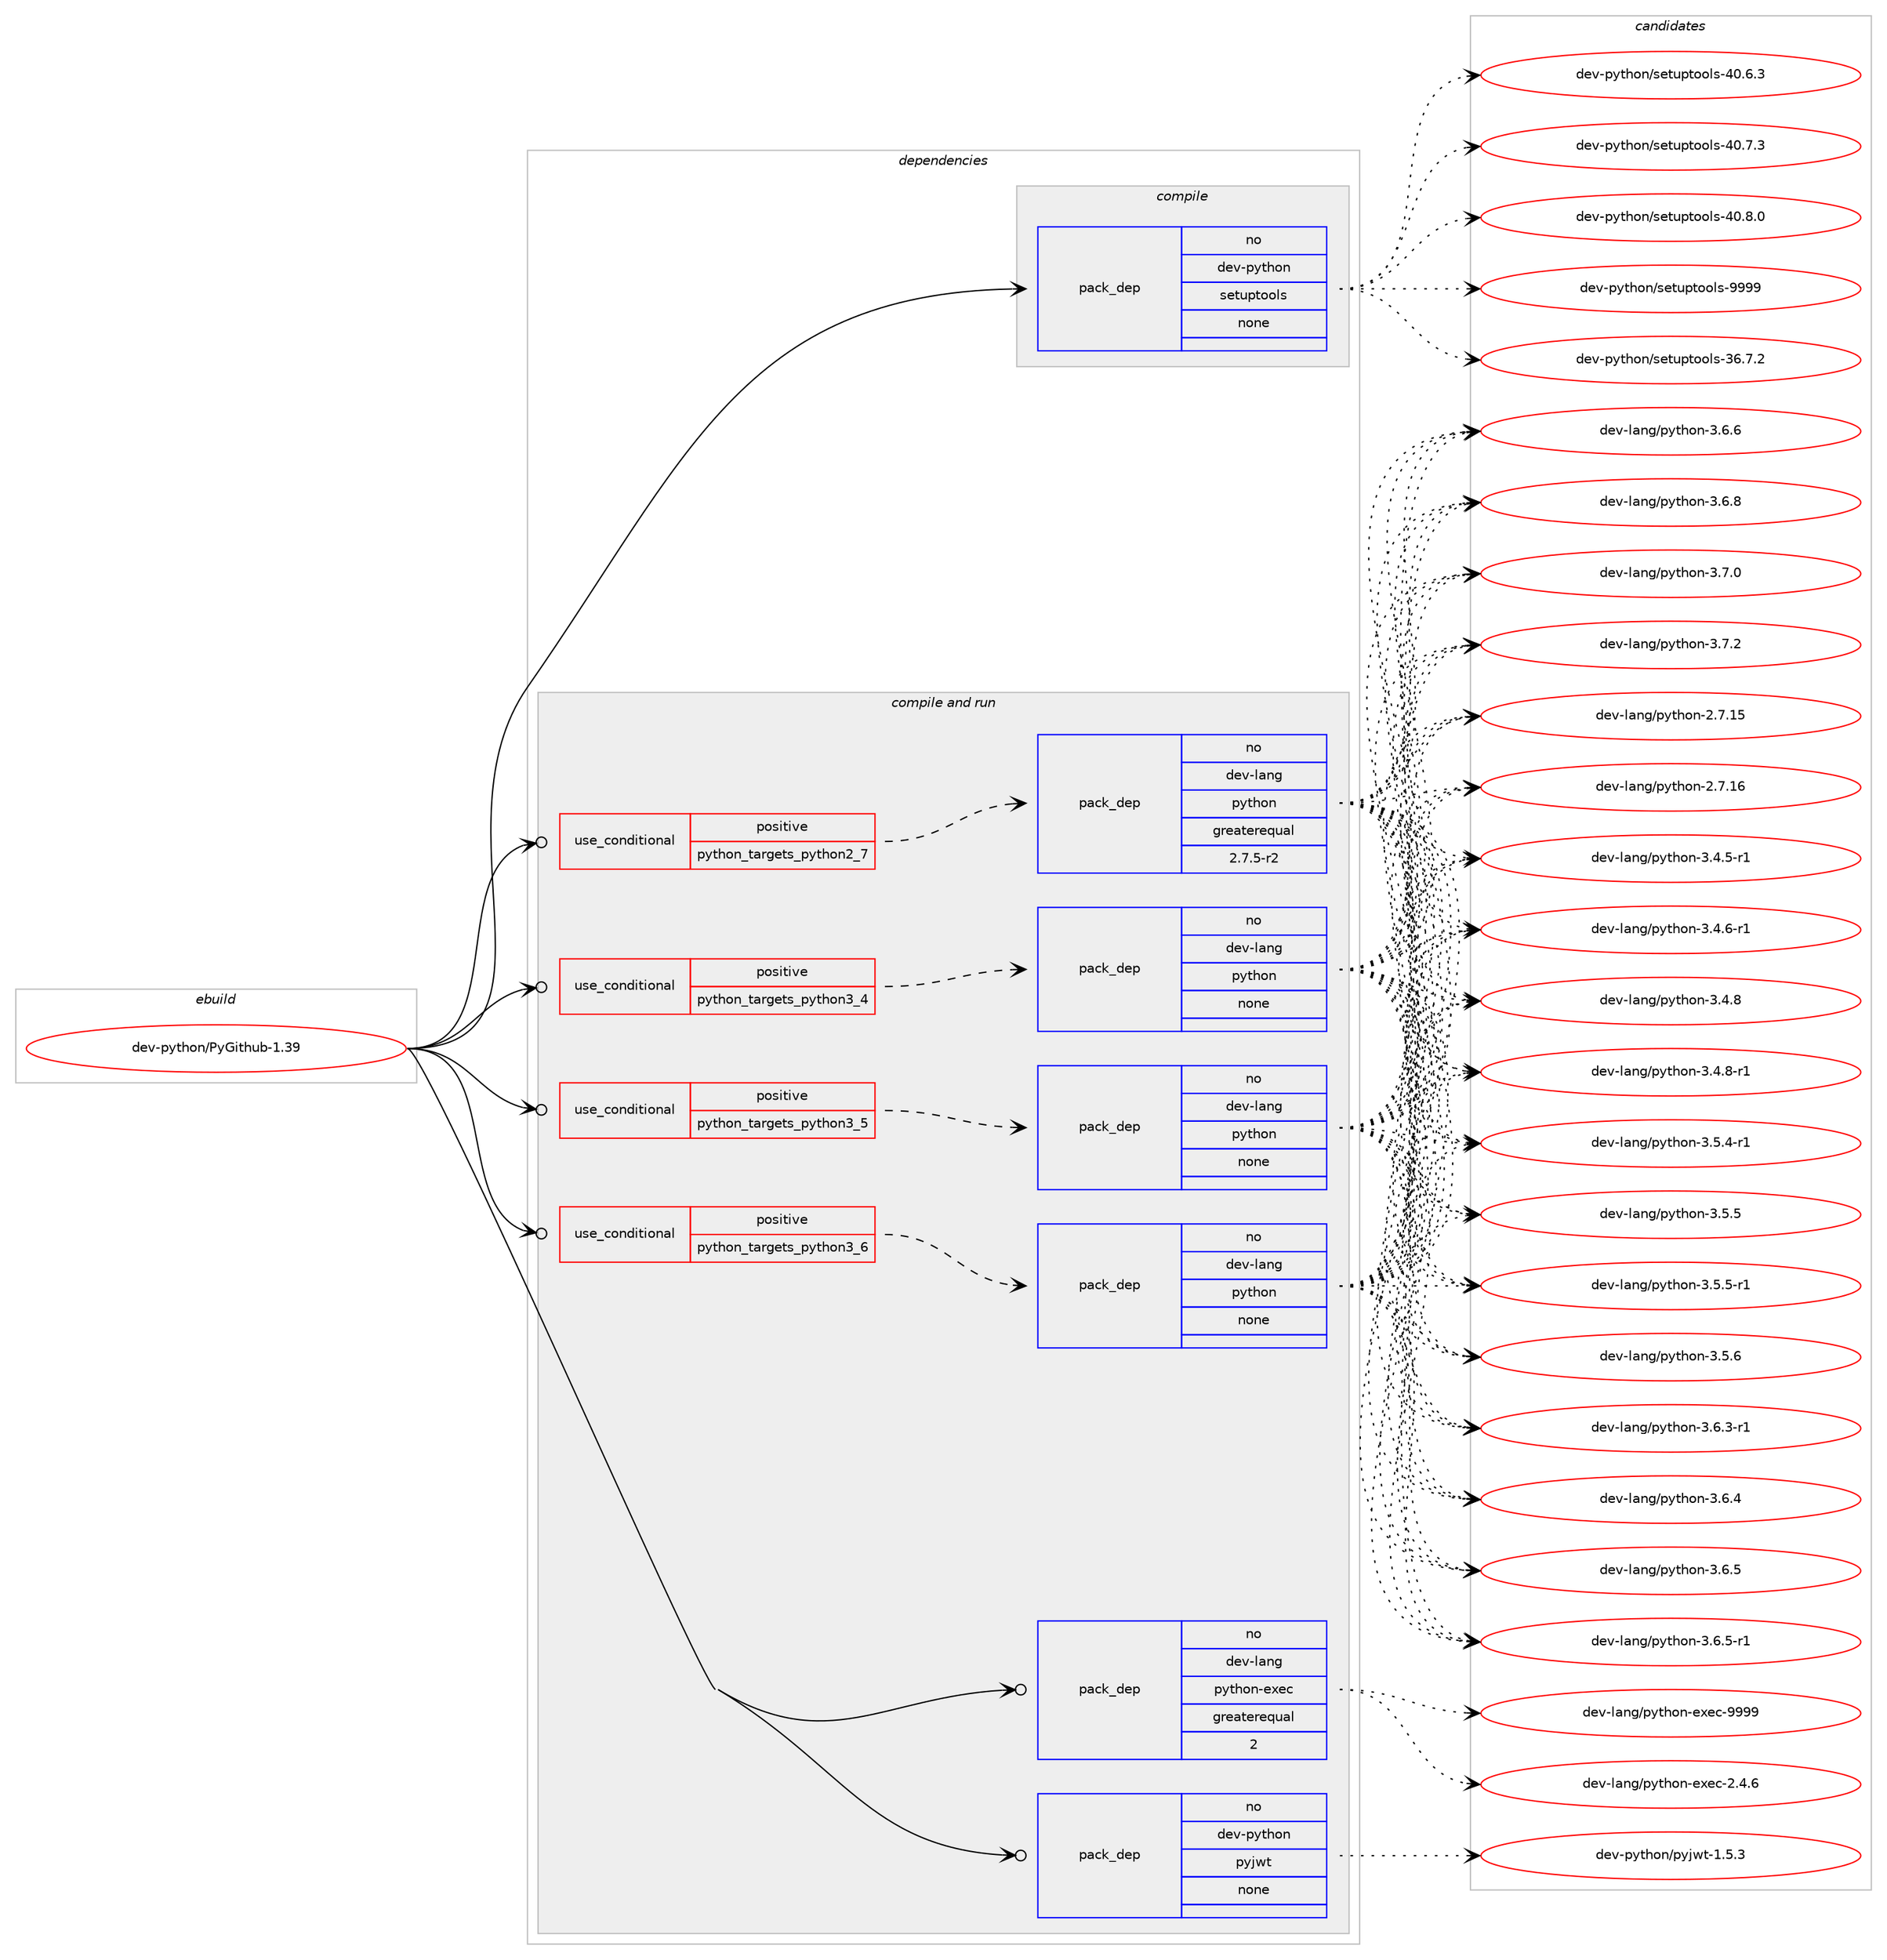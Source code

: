 digraph prolog {

# *************
# Graph options
# *************

newrank=true;
concentrate=true;
compound=true;
graph [rankdir=LR,fontname=Helvetica,fontsize=10,ranksep=1.5];#, ranksep=2.5, nodesep=0.2];
edge  [arrowhead=vee];
node  [fontname=Helvetica,fontsize=10];

# **********
# The ebuild
# **********

subgraph cluster_leftcol {
color=gray;
rank=same;
label=<<i>ebuild</i>>;
id [label="dev-python/PyGithub-1.39", color=red, width=4, href="../dev-python/PyGithub-1.39.svg"];
}

# ****************
# The dependencies
# ****************

subgraph cluster_midcol {
color=gray;
label=<<i>dependencies</i>>;
subgraph cluster_compile {
fillcolor="#eeeeee";
style=filled;
label=<<i>compile</i>>;
subgraph pack1003469 {
dependency1397071 [label=<<TABLE BORDER="0" CELLBORDER="1" CELLSPACING="0" CELLPADDING="4" WIDTH="220"><TR><TD ROWSPAN="6" CELLPADDING="30">pack_dep</TD></TR><TR><TD WIDTH="110">no</TD></TR><TR><TD>dev-python</TD></TR><TR><TD>setuptools</TD></TR><TR><TD>none</TD></TR><TR><TD></TD></TR></TABLE>>, shape=none, color=blue];
}
id:e -> dependency1397071:w [weight=20,style="solid",arrowhead="vee"];
}
subgraph cluster_compileandrun {
fillcolor="#eeeeee";
style=filled;
label=<<i>compile and run</i>>;
subgraph cond370378 {
dependency1397072 [label=<<TABLE BORDER="0" CELLBORDER="1" CELLSPACING="0" CELLPADDING="4"><TR><TD ROWSPAN="3" CELLPADDING="10">use_conditional</TD></TR><TR><TD>positive</TD></TR><TR><TD>python_targets_python2_7</TD></TR></TABLE>>, shape=none, color=red];
subgraph pack1003470 {
dependency1397073 [label=<<TABLE BORDER="0" CELLBORDER="1" CELLSPACING="0" CELLPADDING="4" WIDTH="220"><TR><TD ROWSPAN="6" CELLPADDING="30">pack_dep</TD></TR><TR><TD WIDTH="110">no</TD></TR><TR><TD>dev-lang</TD></TR><TR><TD>python</TD></TR><TR><TD>greaterequal</TD></TR><TR><TD>2.7.5-r2</TD></TR></TABLE>>, shape=none, color=blue];
}
dependency1397072:e -> dependency1397073:w [weight=20,style="dashed",arrowhead="vee"];
}
id:e -> dependency1397072:w [weight=20,style="solid",arrowhead="odotvee"];
subgraph cond370379 {
dependency1397074 [label=<<TABLE BORDER="0" CELLBORDER="1" CELLSPACING="0" CELLPADDING="4"><TR><TD ROWSPAN="3" CELLPADDING="10">use_conditional</TD></TR><TR><TD>positive</TD></TR><TR><TD>python_targets_python3_4</TD></TR></TABLE>>, shape=none, color=red];
subgraph pack1003471 {
dependency1397075 [label=<<TABLE BORDER="0" CELLBORDER="1" CELLSPACING="0" CELLPADDING="4" WIDTH="220"><TR><TD ROWSPAN="6" CELLPADDING="30">pack_dep</TD></TR><TR><TD WIDTH="110">no</TD></TR><TR><TD>dev-lang</TD></TR><TR><TD>python</TD></TR><TR><TD>none</TD></TR><TR><TD></TD></TR></TABLE>>, shape=none, color=blue];
}
dependency1397074:e -> dependency1397075:w [weight=20,style="dashed",arrowhead="vee"];
}
id:e -> dependency1397074:w [weight=20,style="solid",arrowhead="odotvee"];
subgraph cond370380 {
dependency1397076 [label=<<TABLE BORDER="0" CELLBORDER="1" CELLSPACING="0" CELLPADDING="4"><TR><TD ROWSPAN="3" CELLPADDING="10">use_conditional</TD></TR><TR><TD>positive</TD></TR><TR><TD>python_targets_python3_5</TD></TR></TABLE>>, shape=none, color=red];
subgraph pack1003472 {
dependency1397077 [label=<<TABLE BORDER="0" CELLBORDER="1" CELLSPACING="0" CELLPADDING="4" WIDTH="220"><TR><TD ROWSPAN="6" CELLPADDING="30">pack_dep</TD></TR><TR><TD WIDTH="110">no</TD></TR><TR><TD>dev-lang</TD></TR><TR><TD>python</TD></TR><TR><TD>none</TD></TR><TR><TD></TD></TR></TABLE>>, shape=none, color=blue];
}
dependency1397076:e -> dependency1397077:w [weight=20,style="dashed",arrowhead="vee"];
}
id:e -> dependency1397076:w [weight=20,style="solid",arrowhead="odotvee"];
subgraph cond370381 {
dependency1397078 [label=<<TABLE BORDER="0" CELLBORDER="1" CELLSPACING="0" CELLPADDING="4"><TR><TD ROWSPAN="3" CELLPADDING="10">use_conditional</TD></TR><TR><TD>positive</TD></TR><TR><TD>python_targets_python3_6</TD></TR></TABLE>>, shape=none, color=red];
subgraph pack1003473 {
dependency1397079 [label=<<TABLE BORDER="0" CELLBORDER="1" CELLSPACING="0" CELLPADDING="4" WIDTH="220"><TR><TD ROWSPAN="6" CELLPADDING="30">pack_dep</TD></TR><TR><TD WIDTH="110">no</TD></TR><TR><TD>dev-lang</TD></TR><TR><TD>python</TD></TR><TR><TD>none</TD></TR><TR><TD></TD></TR></TABLE>>, shape=none, color=blue];
}
dependency1397078:e -> dependency1397079:w [weight=20,style="dashed",arrowhead="vee"];
}
id:e -> dependency1397078:w [weight=20,style="solid",arrowhead="odotvee"];
subgraph pack1003474 {
dependency1397080 [label=<<TABLE BORDER="0" CELLBORDER="1" CELLSPACING="0" CELLPADDING="4" WIDTH="220"><TR><TD ROWSPAN="6" CELLPADDING="30">pack_dep</TD></TR><TR><TD WIDTH="110">no</TD></TR><TR><TD>dev-lang</TD></TR><TR><TD>python-exec</TD></TR><TR><TD>greaterequal</TD></TR><TR><TD>2</TD></TR></TABLE>>, shape=none, color=blue];
}
id:e -> dependency1397080:w [weight=20,style="solid",arrowhead="odotvee"];
subgraph pack1003475 {
dependency1397081 [label=<<TABLE BORDER="0" CELLBORDER="1" CELLSPACING="0" CELLPADDING="4" WIDTH="220"><TR><TD ROWSPAN="6" CELLPADDING="30">pack_dep</TD></TR><TR><TD WIDTH="110">no</TD></TR><TR><TD>dev-python</TD></TR><TR><TD>pyjwt</TD></TR><TR><TD>none</TD></TR><TR><TD></TD></TR></TABLE>>, shape=none, color=blue];
}
id:e -> dependency1397081:w [weight=20,style="solid",arrowhead="odotvee"];
}
subgraph cluster_run {
fillcolor="#eeeeee";
style=filled;
label=<<i>run</i>>;
}
}

# **************
# The candidates
# **************

subgraph cluster_choices {
rank=same;
color=gray;
label=<<i>candidates</i>>;

subgraph choice1003469 {
color=black;
nodesep=1;
choice100101118451121211161041111104711510111611711211611111110811545515446554650 [label="dev-python/setuptools-36.7.2", color=red, width=4,href="../dev-python/setuptools-36.7.2.svg"];
choice100101118451121211161041111104711510111611711211611111110811545524846544651 [label="dev-python/setuptools-40.6.3", color=red, width=4,href="../dev-python/setuptools-40.6.3.svg"];
choice100101118451121211161041111104711510111611711211611111110811545524846554651 [label="dev-python/setuptools-40.7.3", color=red, width=4,href="../dev-python/setuptools-40.7.3.svg"];
choice100101118451121211161041111104711510111611711211611111110811545524846564648 [label="dev-python/setuptools-40.8.0", color=red, width=4,href="../dev-python/setuptools-40.8.0.svg"];
choice10010111845112121116104111110471151011161171121161111111081154557575757 [label="dev-python/setuptools-9999", color=red, width=4,href="../dev-python/setuptools-9999.svg"];
dependency1397071:e -> choice100101118451121211161041111104711510111611711211611111110811545515446554650:w [style=dotted,weight="100"];
dependency1397071:e -> choice100101118451121211161041111104711510111611711211611111110811545524846544651:w [style=dotted,weight="100"];
dependency1397071:e -> choice100101118451121211161041111104711510111611711211611111110811545524846554651:w [style=dotted,weight="100"];
dependency1397071:e -> choice100101118451121211161041111104711510111611711211611111110811545524846564648:w [style=dotted,weight="100"];
dependency1397071:e -> choice10010111845112121116104111110471151011161171121161111111081154557575757:w [style=dotted,weight="100"];
}
subgraph choice1003470 {
color=black;
nodesep=1;
choice10010111845108971101034711212111610411111045504655464953 [label="dev-lang/python-2.7.15", color=red, width=4,href="../dev-lang/python-2.7.15.svg"];
choice10010111845108971101034711212111610411111045504655464954 [label="dev-lang/python-2.7.16", color=red, width=4,href="../dev-lang/python-2.7.16.svg"];
choice1001011184510897110103471121211161041111104551465246534511449 [label="dev-lang/python-3.4.5-r1", color=red, width=4,href="../dev-lang/python-3.4.5-r1.svg"];
choice1001011184510897110103471121211161041111104551465246544511449 [label="dev-lang/python-3.4.6-r1", color=red, width=4,href="../dev-lang/python-3.4.6-r1.svg"];
choice100101118451089711010347112121116104111110455146524656 [label="dev-lang/python-3.4.8", color=red, width=4,href="../dev-lang/python-3.4.8.svg"];
choice1001011184510897110103471121211161041111104551465246564511449 [label="dev-lang/python-3.4.8-r1", color=red, width=4,href="../dev-lang/python-3.4.8-r1.svg"];
choice1001011184510897110103471121211161041111104551465346524511449 [label="dev-lang/python-3.5.4-r1", color=red, width=4,href="../dev-lang/python-3.5.4-r1.svg"];
choice100101118451089711010347112121116104111110455146534653 [label="dev-lang/python-3.5.5", color=red, width=4,href="../dev-lang/python-3.5.5.svg"];
choice1001011184510897110103471121211161041111104551465346534511449 [label="dev-lang/python-3.5.5-r1", color=red, width=4,href="../dev-lang/python-3.5.5-r1.svg"];
choice100101118451089711010347112121116104111110455146534654 [label="dev-lang/python-3.5.6", color=red, width=4,href="../dev-lang/python-3.5.6.svg"];
choice1001011184510897110103471121211161041111104551465446514511449 [label="dev-lang/python-3.6.3-r1", color=red, width=4,href="../dev-lang/python-3.6.3-r1.svg"];
choice100101118451089711010347112121116104111110455146544652 [label="dev-lang/python-3.6.4", color=red, width=4,href="../dev-lang/python-3.6.4.svg"];
choice100101118451089711010347112121116104111110455146544653 [label="dev-lang/python-3.6.5", color=red, width=4,href="../dev-lang/python-3.6.5.svg"];
choice1001011184510897110103471121211161041111104551465446534511449 [label="dev-lang/python-3.6.5-r1", color=red, width=4,href="../dev-lang/python-3.6.5-r1.svg"];
choice100101118451089711010347112121116104111110455146544654 [label="dev-lang/python-3.6.6", color=red, width=4,href="../dev-lang/python-3.6.6.svg"];
choice100101118451089711010347112121116104111110455146544656 [label="dev-lang/python-3.6.8", color=red, width=4,href="../dev-lang/python-3.6.8.svg"];
choice100101118451089711010347112121116104111110455146554648 [label="dev-lang/python-3.7.0", color=red, width=4,href="../dev-lang/python-3.7.0.svg"];
choice100101118451089711010347112121116104111110455146554650 [label="dev-lang/python-3.7.2", color=red, width=4,href="../dev-lang/python-3.7.2.svg"];
dependency1397073:e -> choice10010111845108971101034711212111610411111045504655464953:w [style=dotted,weight="100"];
dependency1397073:e -> choice10010111845108971101034711212111610411111045504655464954:w [style=dotted,weight="100"];
dependency1397073:e -> choice1001011184510897110103471121211161041111104551465246534511449:w [style=dotted,weight="100"];
dependency1397073:e -> choice1001011184510897110103471121211161041111104551465246544511449:w [style=dotted,weight="100"];
dependency1397073:e -> choice100101118451089711010347112121116104111110455146524656:w [style=dotted,weight="100"];
dependency1397073:e -> choice1001011184510897110103471121211161041111104551465246564511449:w [style=dotted,weight="100"];
dependency1397073:e -> choice1001011184510897110103471121211161041111104551465346524511449:w [style=dotted,weight="100"];
dependency1397073:e -> choice100101118451089711010347112121116104111110455146534653:w [style=dotted,weight="100"];
dependency1397073:e -> choice1001011184510897110103471121211161041111104551465346534511449:w [style=dotted,weight="100"];
dependency1397073:e -> choice100101118451089711010347112121116104111110455146534654:w [style=dotted,weight="100"];
dependency1397073:e -> choice1001011184510897110103471121211161041111104551465446514511449:w [style=dotted,weight="100"];
dependency1397073:e -> choice100101118451089711010347112121116104111110455146544652:w [style=dotted,weight="100"];
dependency1397073:e -> choice100101118451089711010347112121116104111110455146544653:w [style=dotted,weight="100"];
dependency1397073:e -> choice1001011184510897110103471121211161041111104551465446534511449:w [style=dotted,weight="100"];
dependency1397073:e -> choice100101118451089711010347112121116104111110455146544654:w [style=dotted,weight="100"];
dependency1397073:e -> choice100101118451089711010347112121116104111110455146544656:w [style=dotted,weight="100"];
dependency1397073:e -> choice100101118451089711010347112121116104111110455146554648:w [style=dotted,weight="100"];
dependency1397073:e -> choice100101118451089711010347112121116104111110455146554650:w [style=dotted,weight="100"];
}
subgraph choice1003471 {
color=black;
nodesep=1;
choice10010111845108971101034711212111610411111045504655464953 [label="dev-lang/python-2.7.15", color=red, width=4,href="../dev-lang/python-2.7.15.svg"];
choice10010111845108971101034711212111610411111045504655464954 [label="dev-lang/python-2.7.16", color=red, width=4,href="../dev-lang/python-2.7.16.svg"];
choice1001011184510897110103471121211161041111104551465246534511449 [label="dev-lang/python-3.4.5-r1", color=red, width=4,href="../dev-lang/python-3.4.5-r1.svg"];
choice1001011184510897110103471121211161041111104551465246544511449 [label="dev-lang/python-3.4.6-r1", color=red, width=4,href="../dev-lang/python-3.4.6-r1.svg"];
choice100101118451089711010347112121116104111110455146524656 [label="dev-lang/python-3.4.8", color=red, width=4,href="../dev-lang/python-3.4.8.svg"];
choice1001011184510897110103471121211161041111104551465246564511449 [label="dev-lang/python-3.4.8-r1", color=red, width=4,href="../dev-lang/python-3.4.8-r1.svg"];
choice1001011184510897110103471121211161041111104551465346524511449 [label="dev-lang/python-3.5.4-r1", color=red, width=4,href="../dev-lang/python-3.5.4-r1.svg"];
choice100101118451089711010347112121116104111110455146534653 [label="dev-lang/python-3.5.5", color=red, width=4,href="../dev-lang/python-3.5.5.svg"];
choice1001011184510897110103471121211161041111104551465346534511449 [label="dev-lang/python-3.5.5-r1", color=red, width=4,href="../dev-lang/python-3.5.5-r1.svg"];
choice100101118451089711010347112121116104111110455146534654 [label="dev-lang/python-3.5.6", color=red, width=4,href="../dev-lang/python-3.5.6.svg"];
choice1001011184510897110103471121211161041111104551465446514511449 [label="dev-lang/python-3.6.3-r1", color=red, width=4,href="../dev-lang/python-3.6.3-r1.svg"];
choice100101118451089711010347112121116104111110455146544652 [label="dev-lang/python-3.6.4", color=red, width=4,href="../dev-lang/python-3.6.4.svg"];
choice100101118451089711010347112121116104111110455146544653 [label="dev-lang/python-3.6.5", color=red, width=4,href="../dev-lang/python-3.6.5.svg"];
choice1001011184510897110103471121211161041111104551465446534511449 [label="dev-lang/python-3.6.5-r1", color=red, width=4,href="../dev-lang/python-3.6.5-r1.svg"];
choice100101118451089711010347112121116104111110455146544654 [label="dev-lang/python-3.6.6", color=red, width=4,href="../dev-lang/python-3.6.6.svg"];
choice100101118451089711010347112121116104111110455146544656 [label="dev-lang/python-3.6.8", color=red, width=4,href="../dev-lang/python-3.6.8.svg"];
choice100101118451089711010347112121116104111110455146554648 [label="dev-lang/python-3.7.0", color=red, width=4,href="../dev-lang/python-3.7.0.svg"];
choice100101118451089711010347112121116104111110455146554650 [label="dev-lang/python-3.7.2", color=red, width=4,href="../dev-lang/python-3.7.2.svg"];
dependency1397075:e -> choice10010111845108971101034711212111610411111045504655464953:w [style=dotted,weight="100"];
dependency1397075:e -> choice10010111845108971101034711212111610411111045504655464954:w [style=dotted,weight="100"];
dependency1397075:e -> choice1001011184510897110103471121211161041111104551465246534511449:w [style=dotted,weight="100"];
dependency1397075:e -> choice1001011184510897110103471121211161041111104551465246544511449:w [style=dotted,weight="100"];
dependency1397075:e -> choice100101118451089711010347112121116104111110455146524656:w [style=dotted,weight="100"];
dependency1397075:e -> choice1001011184510897110103471121211161041111104551465246564511449:w [style=dotted,weight="100"];
dependency1397075:e -> choice1001011184510897110103471121211161041111104551465346524511449:w [style=dotted,weight="100"];
dependency1397075:e -> choice100101118451089711010347112121116104111110455146534653:w [style=dotted,weight="100"];
dependency1397075:e -> choice1001011184510897110103471121211161041111104551465346534511449:w [style=dotted,weight="100"];
dependency1397075:e -> choice100101118451089711010347112121116104111110455146534654:w [style=dotted,weight="100"];
dependency1397075:e -> choice1001011184510897110103471121211161041111104551465446514511449:w [style=dotted,weight="100"];
dependency1397075:e -> choice100101118451089711010347112121116104111110455146544652:w [style=dotted,weight="100"];
dependency1397075:e -> choice100101118451089711010347112121116104111110455146544653:w [style=dotted,weight="100"];
dependency1397075:e -> choice1001011184510897110103471121211161041111104551465446534511449:w [style=dotted,weight="100"];
dependency1397075:e -> choice100101118451089711010347112121116104111110455146544654:w [style=dotted,weight="100"];
dependency1397075:e -> choice100101118451089711010347112121116104111110455146544656:w [style=dotted,weight="100"];
dependency1397075:e -> choice100101118451089711010347112121116104111110455146554648:w [style=dotted,weight="100"];
dependency1397075:e -> choice100101118451089711010347112121116104111110455146554650:w [style=dotted,weight="100"];
}
subgraph choice1003472 {
color=black;
nodesep=1;
choice10010111845108971101034711212111610411111045504655464953 [label="dev-lang/python-2.7.15", color=red, width=4,href="../dev-lang/python-2.7.15.svg"];
choice10010111845108971101034711212111610411111045504655464954 [label="dev-lang/python-2.7.16", color=red, width=4,href="../dev-lang/python-2.7.16.svg"];
choice1001011184510897110103471121211161041111104551465246534511449 [label="dev-lang/python-3.4.5-r1", color=red, width=4,href="../dev-lang/python-3.4.5-r1.svg"];
choice1001011184510897110103471121211161041111104551465246544511449 [label="dev-lang/python-3.4.6-r1", color=red, width=4,href="../dev-lang/python-3.4.6-r1.svg"];
choice100101118451089711010347112121116104111110455146524656 [label="dev-lang/python-3.4.8", color=red, width=4,href="../dev-lang/python-3.4.8.svg"];
choice1001011184510897110103471121211161041111104551465246564511449 [label="dev-lang/python-3.4.8-r1", color=red, width=4,href="../dev-lang/python-3.4.8-r1.svg"];
choice1001011184510897110103471121211161041111104551465346524511449 [label="dev-lang/python-3.5.4-r1", color=red, width=4,href="../dev-lang/python-3.5.4-r1.svg"];
choice100101118451089711010347112121116104111110455146534653 [label="dev-lang/python-3.5.5", color=red, width=4,href="../dev-lang/python-3.5.5.svg"];
choice1001011184510897110103471121211161041111104551465346534511449 [label="dev-lang/python-3.5.5-r1", color=red, width=4,href="../dev-lang/python-3.5.5-r1.svg"];
choice100101118451089711010347112121116104111110455146534654 [label="dev-lang/python-3.5.6", color=red, width=4,href="../dev-lang/python-3.5.6.svg"];
choice1001011184510897110103471121211161041111104551465446514511449 [label="dev-lang/python-3.6.3-r1", color=red, width=4,href="../dev-lang/python-3.6.3-r1.svg"];
choice100101118451089711010347112121116104111110455146544652 [label="dev-lang/python-3.6.4", color=red, width=4,href="../dev-lang/python-3.6.4.svg"];
choice100101118451089711010347112121116104111110455146544653 [label="dev-lang/python-3.6.5", color=red, width=4,href="../dev-lang/python-3.6.5.svg"];
choice1001011184510897110103471121211161041111104551465446534511449 [label="dev-lang/python-3.6.5-r1", color=red, width=4,href="../dev-lang/python-3.6.5-r1.svg"];
choice100101118451089711010347112121116104111110455146544654 [label="dev-lang/python-3.6.6", color=red, width=4,href="../dev-lang/python-3.6.6.svg"];
choice100101118451089711010347112121116104111110455146544656 [label="dev-lang/python-3.6.8", color=red, width=4,href="../dev-lang/python-3.6.8.svg"];
choice100101118451089711010347112121116104111110455146554648 [label="dev-lang/python-3.7.0", color=red, width=4,href="../dev-lang/python-3.7.0.svg"];
choice100101118451089711010347112121116104111110455146554650 [label="dev-lang/python-3.7.2", color=red, width=4,href="../dev-lang/python-3.7.2.svg"];
dependency1397077:e -> choice10010111845108971101034711212111610411111045504655464953:w [style=dotted,weight="100"];
dependency1397077:e -> choice10010111845108971101034711212111610411111045504655464954:w [style=dotted,weight="100"];
dependency1397077:e -> choice1001011184510897110103471121211161041111104551465246534511449:w [style=dotted,weight="100"];
dependency1397077:e -> choice1001011184510897110103471121211161041111104551465246544511449:w [style=dotted,weight="100"];
dependency1397077:e -> choice100101118451089711010347112121116104111110455146524656:w [style=dotted,weight="100"];
dependency1397077:e -> choice1001011184510897110103471121211161041111104551465246564511449:w [style=dotted,weight="100"];
dependency1397077:e -> choice1001011184510897110103471121211161041111104551465346524511449:w [style=dotted,weight="100"];
dependency1397077:e -> choice100101118451089711010347112121116104111110455146534653:w [style=dotted,weight="100"];
dependency1397077:e -> choice1001011184510897110103471121211161041111104551465346534511449:w [style=dotted,weight="100"];
dependency1397077:e -> choice100101118451089711010347112121116104111110455146534654:w [style=dotted,weight="100"];
dependency1397077:e -> choice1001011184510897110103471121211161041111104551465446514511449:w [style=dotted,weight="100"];
dependency1397077:e -> choice100101118451089711010347112121116104111110455146544652:w [style=dotted,weight="100"];
dependency1397077:e -> choice100101118451089711010347112121116104111110455146544653:w [style=dotted,weight="100"];
dependency1397077:e -> choice1001011184510897110103471121211161041111104551465446534511449:w [style=dotted,weight="100"];
dependency1397077:e -> choice100101118451089711010347112121116104111110455146544654:w [style=dotted,weight="100"];
dependency1397077:e -> choice100101118451089711010347112121116104111110455146544656:w [style=dotted,weight="100"];
dependency1397077:e -> choice100101118451089711010347112121116104111110455146554648:w [style=dotted,weight="100"];
dependency1397077:e -> choice100101118451089711010347112121116104111110455146554650:w [style=dotted,weight="100"];
}
subgraph choice1003473 {
color=black;
nodesep=1;
choice10010111845108971101034711212111610411111045504655464953 [label="dev-lang/python-2.7.15", color=red, width=4,href="../dev-lang/python-2.7.15.svg"];
choice10010111845108971101034711212111610411111045504655464954 [label="dev-lang/python-2.7.16", color=red, width=4,href="../dev-lang/python-2.7.16.svg"];
choice1001011184510897110103471121211161041111104551465246534511449 [label="dev-lang/python-3.4.5-r1", color=red, width=4,href="../dev-lang/python-3.4.5-r1.svg"];
choice1001011184510897110103471121211161041111104551465246544511449 [label="dev-lang/python-3.4.6-r1", color=red, width=4,href="../dev-lang/python-3.4.6-r1.svg"];
choice100101118451089711010347112121116104111110455146524656 [label="dev-lang/python-3.4.8", color=red, width=4,href="../dev-lang/python-3.4.8.svg"];
choice1001011184510897110103471121211161041111104551465246564511449 [label="dev-lang/python-3.4.8-r1", color=red, width=4,href="../dev-lang/python-3.4.8-r1.svg"];
choice1001011184510897110103471121211161041111104551465346524511449 [label="dev-lang/python-3.5.4-r1", color=red, width=4,href="../dev-lang/python-3.5.4-r1.svg"];
choice100101118451089711010347112121116104111110455146534653 [label="dev-lang/python-3.5.5", color=red, width=4,href="../dev-lang/python-3.5.5.svg"];
choice1001011184510897110103471121211161041111104551465346534511449 [label="dev-lang/python-3.5.5-r1", color=red, width=4,href="../dev-lang/python-3.5.5-r1.svg"];
choice100101118451089711010347112121116104111110455146534654 [label="dev-lang/python-3.5.6", color=red, width=4,href="../dev-lang/python-3.5.6.svg"];
choice1001011184510897110103471121211161041111104551465446514511449 [label="dev-lang/python-3.6.3-r1", color=red, width=4,href="../dev-lang/python-3.6.3-r1.svg"];
choice100101118451089711010347112121116104111110455146544652 [label="dev-lang/python-3.6.4", color=red, width=4,href="../dev-lang/python-3.6.4.svg"];
choice100101118451089711010347112121116104111110455146544653 [label="dev-lang/python-3.6.5", color=red, width=4,href="../dev-lang/python-3.6.5.svg"];
choice1001011184510897110103471121211161041111104551465446534511449 [label="dev-lang/python-3.6.5-r1", color=red, width=4,href="../dev-lang/python-3.6.5-r1.svg"];
choice100101118451089711010347112121116104111110455146544654 [label="dev-lang/python-3.6.6", color=red, width=4,href="../dev-lang/python-3.6.6.svg"];
choice100101118451089711010347112121116104111110455146544656 [label="dev-lang/python-3.6.8", color=red, width=4,href="../dev-lang/python-3.6.8.svg"];
choice100101118451089711010347112121116104111110455146554648 [label="dev-lang/python-3.7.0", color=red, width=4,href="../dev-lang/python-3.7.0.svg"];
choice100101118451089711010347112121116104111110455146554650 [label="dev-lang/python-3.7.2", color=red, width=4,href="../dev-lang/python-3.7.2.svg"];
dependency1397079:e -> choice10010111845108971101034711212111610411111045504655464953:w [style=dotted,weight="100"];
dependency1397079:e -> choice10010111845108971101034711212111610411111045504655464954:w [style=dotted,weight="100"];
dependency1397079:e -> choice1001011184510897110103471121211161041111104551465246534511449:w [style=dotted,weight="100"];
dependency1397079:e -> choice1001011184510897110103471121211161041111104551465246544511449:w [style=dotted,weight="100"];
dependency1397079:e -> choice100101118451089711010347112121116104111110455146524656:w [style=dotted,weight="100"];
dependency1397079:e -> choice1001011184510897110103471121211161041111104551465246564511449:w [style=dotted,weight="100"];
dependency1397079:e -> choice1001011184510897110103471121211161041111104551465346524511449:w [style=dotted,weight="100"];
dependency1397079:e -> choice100101118451089711010347112121116104111110455146534653:w [style=dotted,weight="100"];
dependency1397079:e -> choice1001011184510897110103471121211161041111104551465346534511449:w [style=dotted,weight="100"];
dependency1397079:e -> choice100101118451089711010347112121116104111110455146534654:w [style=dotted,weight="100"];
dependency1397079:e -> choice1001011184510897110103471121211161041111104551465446514511449:w [style=dotted,weight="100"];
dependency1397079:e -> choice100101118451089711010347112121116104111110455146544652:w [style=dotted,weight="100"];
dependency1397079:e -> choice100101118451089711010347112121116104111110455146544653:w [style=dotted,weight="100"];
dependency1397079:e -> choice1001011184510897110103471121211161041111104551465446534511449:w [style=dotted,weight="100"];
dependency1397079:e -> choice100101118451089711010347112121116104111110455146544654:w [style=dotted,weight="100"];
dependency1397079:e -> choice100101118451089711010347112121116104111110455146544656:w [style=dotted,weight="100"];
dependency1397079:e -> choice100101118451089711010347112121116104111110455146554648:w [style=dotted,weight="100"];
dependency1397079:e -> choice100101118451089711010347112121116104111110455146554650:w [style=dotted,weight="100"];
}
subgraph choice1003474 {
color=black;
nodesep=1;
choice1001011184510897110103471121211161041111104510112010199455046524654 [label="dev-lang/python-exec-2.4.6", color=red, width=4,href="../dev-lang/python-exec-2.4.6.svg"];
choice10010111845108971101034711212111610411111045101120101994557575757 [label="dev-lang/python-exec-9999", color=red, width=4,href="../dev-lang/python-exec-9999.svg"];
dependency1397080:e -> choice1001011184510897110103471121211161041111104510112010199455046524654:w [style=dotted,weight="100"];
dependency1397080:e -> choice10010111845108971101034711212111610411111045101120101994557575757:w [style=dotted,weight="100"];
}
subgraph choice1003475 {
color=black;
nodesep=1;
choice1001011184511212111610411111047112121106119116454946534651 [label="dev-python/pyjwt-1.5.3", color=red, width=4,href="../dev-python/pyjwt-1.5.3.svg"];
dependency1397081:e -> choice1001011184511212111610411111047112121106119116454946534651:w [style=dotted,weight="100"];
}
}

}
